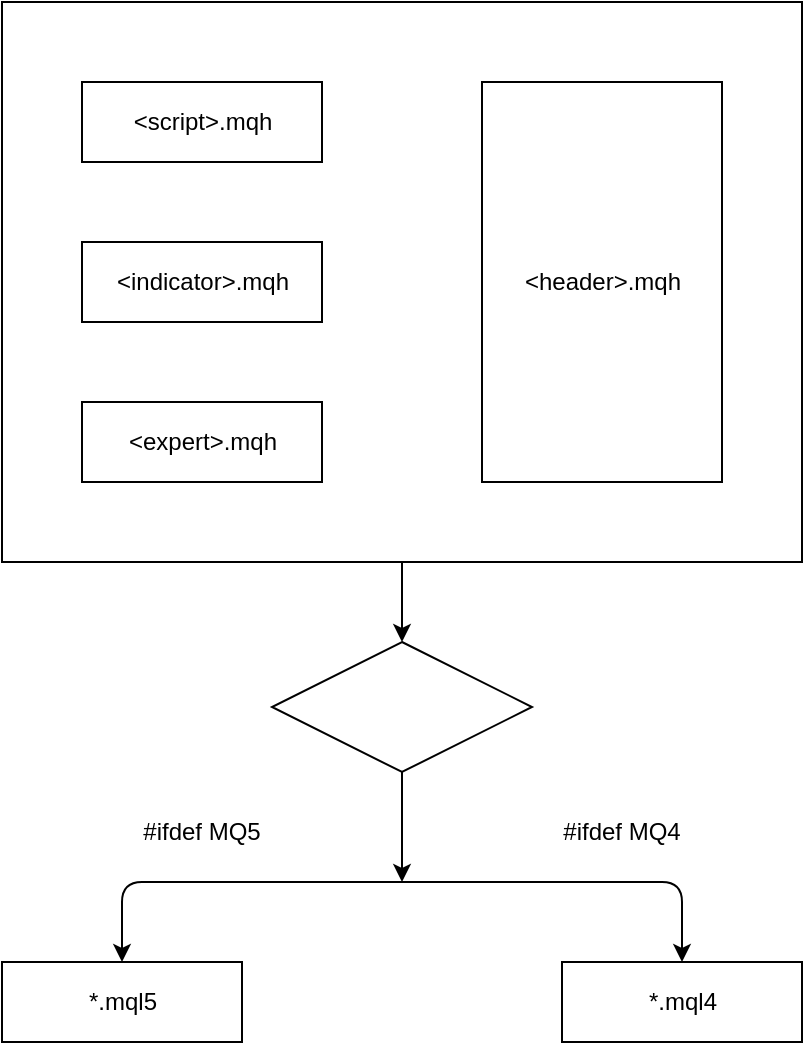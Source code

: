 <mxfile>
    <diagram id="CrboGVL7-sid2KMsB50T" name="Страница 1">
        <mxGraphModel dx="1609" dy="799" grid="1" gridSize="10" guides="1" tooltips="1" connect="1" arrows="1" fold="1" page="1" pageScale="1" pageWidth="827" pageHeight="1169" math="0" shadow="0">
            <root>
                <mxCell id="0"/>
                <mxCell id="1" parent="0"/>
                <mxCell id="10" style="edgeStyle=none;html=1;exitX=0.5;exitY=1;exitDx=0;exitDy=0;entryX=0.5;entryY=0;entryDx=0;entryDy=0;" edge="1" parent="1" source="9" target="8">
                    <mxGeometry relative="1" as="geometry"/>
                </mxCell>
                <mxCell id="9" value="" style="rounded=0;whiteSpace=wrap;html=1;" vertex="1" parent="1">
                    <mxGeometry x="214" y="65" width="400" height="280" as="geometry"/>
                </mxCell>
                <mxCell id="2" value="*.mql5" style="html=1;" vertex="1" parent="1">
                    <mxGeometry x="214" y="545" width="120" height="40" as="geometry"/>
                </mxCell>
                <mxCell id="3" value="*.mql4" style="html=1;" vertex="1" parent="1">
                    <mxGeometry x="494" y="545" width="120" height="40" as="geometry"/>
                </mxCell>
                <mxCell id="4" value="&amp;lt;expert&amp;gt;.mqh" style="html=1;" vertex="1" parent="1">
                    <mxGeometry x="254" y="265" width="120" height="40" as="geometry"/>
                </mxCell>
                <mxCell id="5" value="&amp;lt;indicator&amp;gt;.mqh" style="html=1;" vertex="1" parent="1">
                    <mxGeometry x="254" y="185" width="120" height="40" as="geometry"/>
                </mxCell>
                <mxCell id="6" value="&amp;lt;script&amp;gt;.mqh" style="html=1;" vertex="1" parent="1">
                    <mxGeometry x="254" y="105" width="120" height="40" as="geometry"/>
                </mxCell>
                <mxCell id="7" value="&amp;lt;header&amp;gt;.mqh" style="html=1;" vertex="1" parent="1">
                    <mxGeometry x="454" y="105" width="120" height="200" as="geometry"/>
                </mxCell>
                <mxCell id="11" style="edgeStyle=none;html=1;exitX=0.5;exitY=1;exitDx=0;exitDy=0;" edge="1" parent="1" source="8">
                    <mxGeometry relative="1" as="geometry">
                        <mxPoint x="414" y="505" as="targetPoint"/>
                    </mxGeometry>
                </mxCell>
                <mxCell id="8" value="" style="rhombus;" vertex="1" parent="1">
                    <mxGeometry x="349" y="385" width="130" height="65" as="geometry"/>
                </mxCell>
                <mxCell id="12" value="" style="endArrow=classic;html=1;entryX=0.5;entryY=0;entryDx=0;entryDy=0;" edge="1" parent="1" target="3">
                    <mxGeometry width="50" height="50" relative="1" as="geometry">
                        <mxPoint x="414" y="505" as="sourcePoint"/>
                        <mxPoint x="554" y="505" as="targetPoint"/>
                        <Array as="points">
                            <mxPoint x="554" y="505"/>
                        </Array>
                    </mxGeometry>
                </mxCell>
                <mxCell id="14" value="" style="endArrow=classic;html=1;entryX=0.5;entryY=0;entryDx=0;entryDy=0;" edge="1" parent="1" target="2">
                    <mxGeometry width="50" height="50" relative="1" as="geometry">
                        <mxPoint x="414" y="505" as="sourcePoint"/>
                        <mxPoint x="274" y="485" as="targetPoint"/>
                        <Array as="points">
                            <mxPoint x="274" y="505"/>
                        </Array>
                    </mxGeometry>
                </mxCell>
                <mxCell id="15" value="#ifdef MQ5" style="text;html=1;strokeColor=none;fillColor=none;align=center;verticalAlign=middle;whiteSpace=wrap;rounded=0;" vertex="1" parent="1">
                    <mxGeometry x="274" y="465" width="80" height="30" as="geometry"/>
                </mxCell>
                <mxCell id="17" value="#ifdef MQ4" style="text;html=1;strokeColor=none;fillColor=none;align=center;verticalAlign=middle;whiteSpace=wrap;rounded=0;" vertex="1" parent="1">
                    <mxGeometry x="484" y="465" width="80" height="30" as="geometry"/>
                </mxCell>
            </root>
        </mxGraphModel>
    </diagram>
</mxfile>